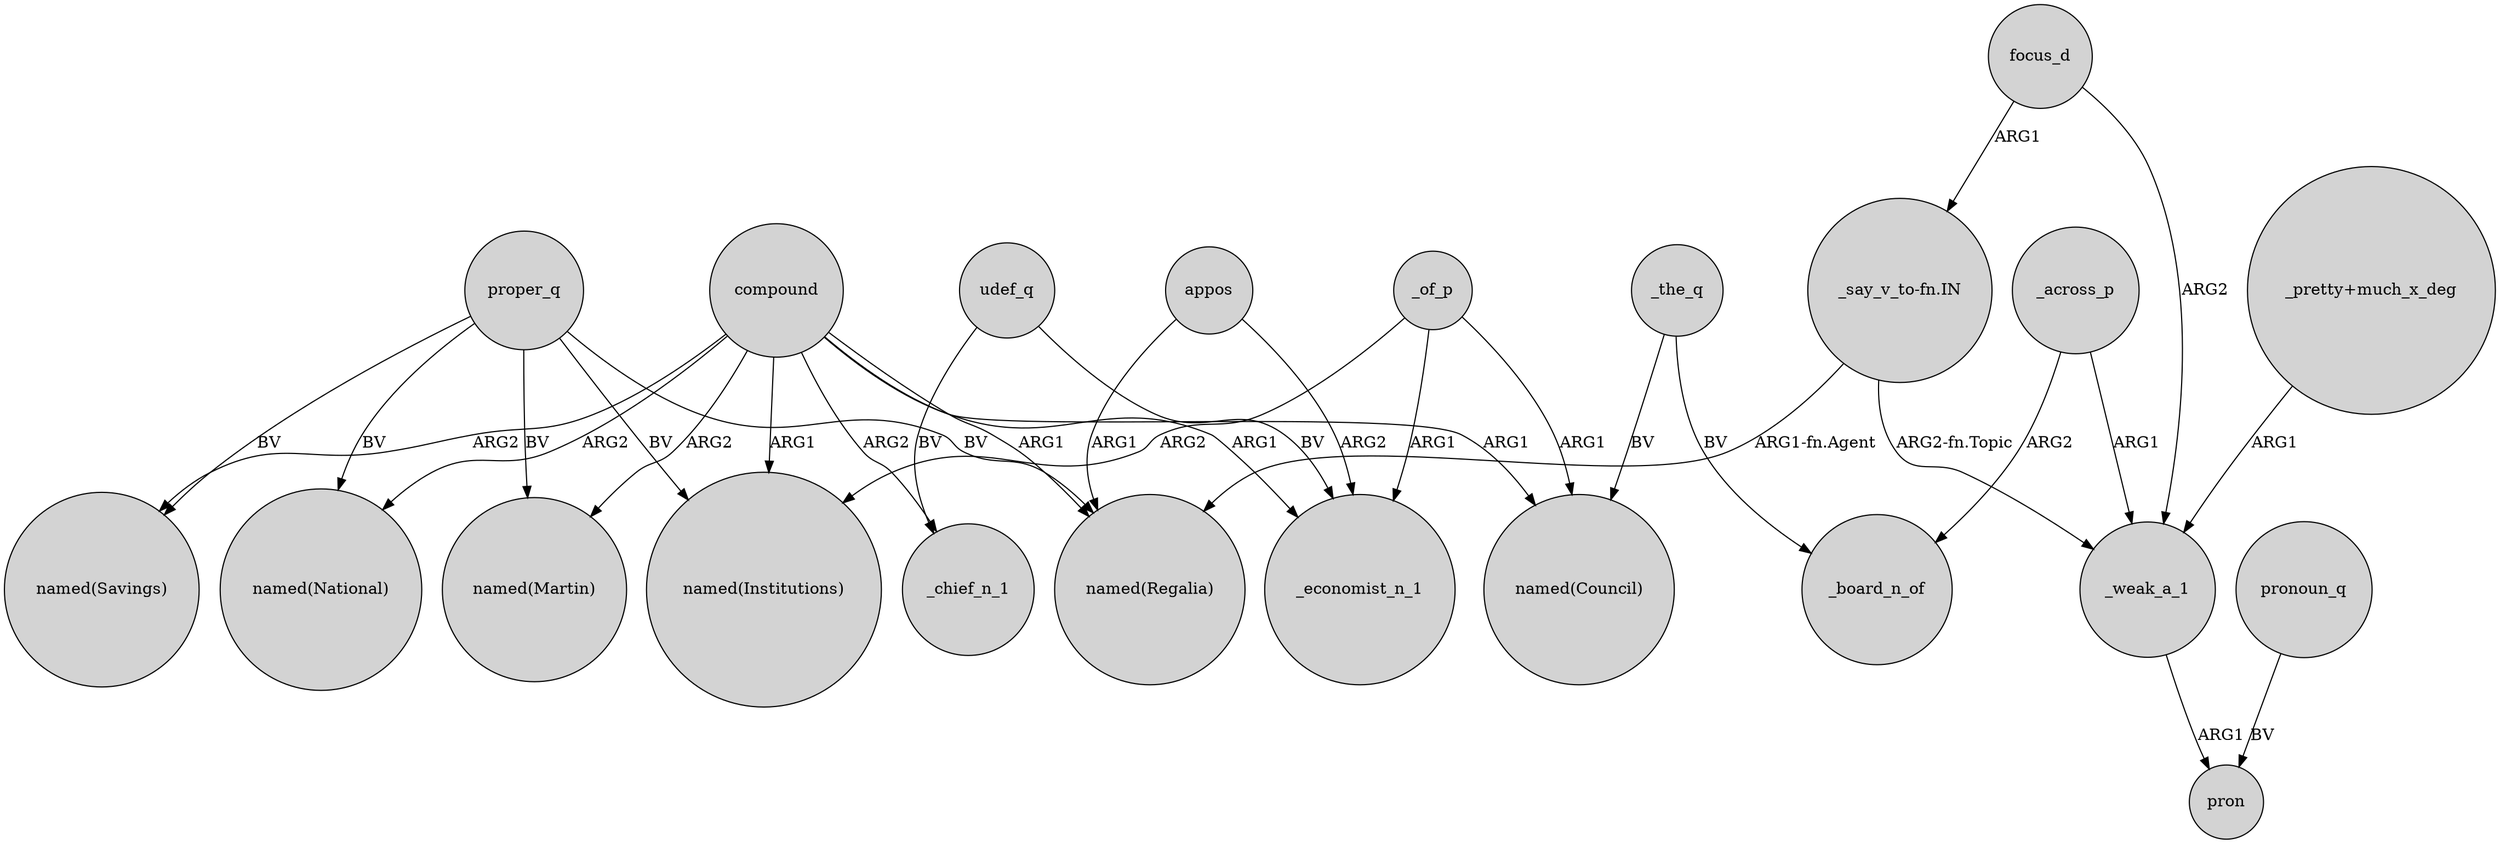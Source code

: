 digraph {
	node [shape=circle style=filled]
	"_say_v_to-fn.IN" -> "named(Regalia)" [label="ARG1-fn.Agent"]
	_weak_a_1 -> pron [label=ARG1]
	proper_q -> "named(Regalia)" [label=BV]
	appos -> _economist_n_1 [label=ARG2]
	compound -> "named(Institutions)" [label=ARG1]
	"_say_v_to-fn.IN" -> _weak_a_1 [label="ARG2-fn.Topic"]
	udef_q -> _economist_n_1 [label=BV]
	_across_p -> _board_n_of [label=ARG2]
	compound -> "named(Martin)" [label=ARG2]
	compound -> _chief_n_1 [label=ARG2]
	_across_p -> _weak_a_1 [label=ARG1]
	_the_q -> "named(Council)" [label=BV]
	compound -> _economist_n_1 [label=ARG1]
	compound -> "named(National)" [label=ARG2]
	pronoun_q -> pron [label=BV]
	_of_p -> "named(Institutions)" [label=ARG2]
	focus_d -> _weak_a_1 [label=ARG2]
	udef_q -> _chief_n_1 [label=BV]
	appos -> "named(Regalia)" [label=ARG1]
	_the_q -> _board_n_of [label=BV]
	_of_p -> "named(Council)" [label=ARG1]
	_of_p -> _economist_n_1 [label=ARG1]
	proper_q -> "named(Martin)" [label=BV]
	proper_q -> "named(Savings)" [label=BV]
	compound -> "named(Regalia)" [label=ARG1]
	proper_q -> "named(National)" [label=BV]
	proper_q -> "named(Institutions)" [label=BV]
	compound -> "named(Council)" [label=ARG1]
	"_pretty+much_x_deg" -> _weak_a_1 [label=ARG1]
	compound -> "named(Savings)" [label=ARG2]
	focus_d -> "_say_v_to-fn.IN" [label=ARG1]
}
